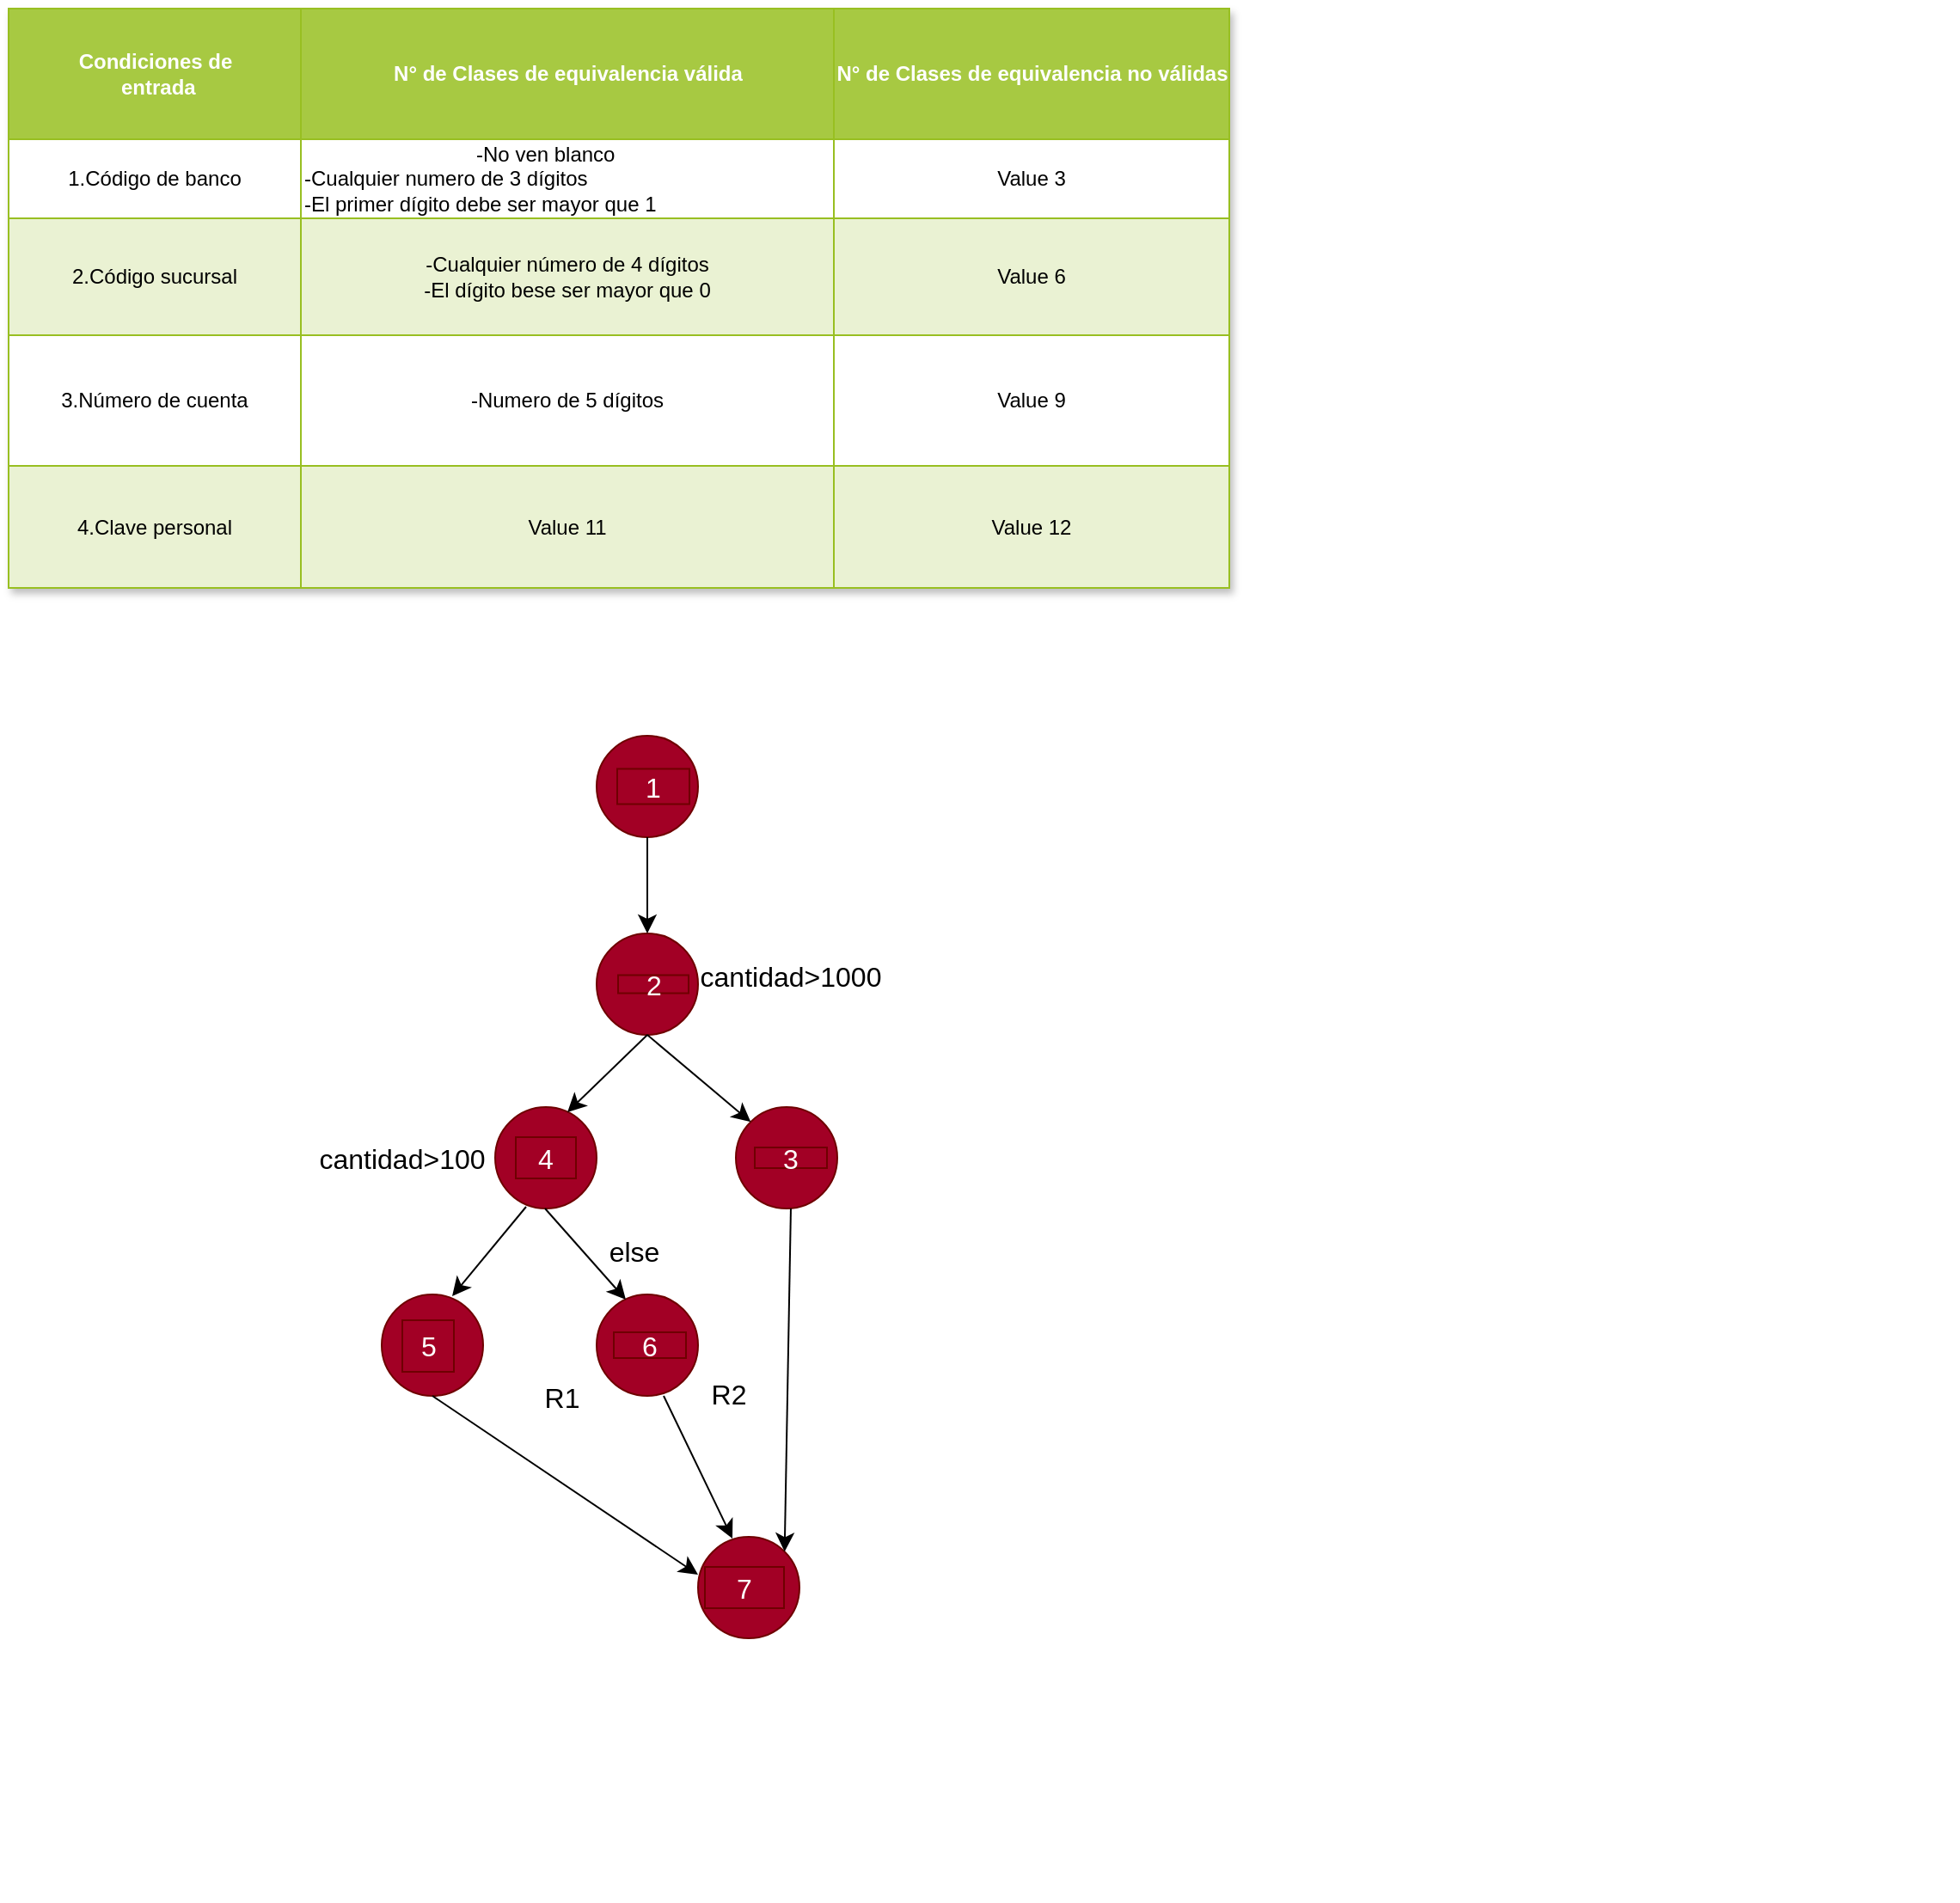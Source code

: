 <mxfile version="24.0.1" type="device">
  <diagram name="Página-1" id="TjR4Qn-Iz_r-y-ZCXcBp">
    <mxGraphModel dx="1437" dy="2355" grid="1" gridSize="10" guides="1" tooltips="1" connect="1" arrows="1" fold="1" page="1" pageScale="1" pageWidth="827" pageHeight="1169" background="none" math="0" shadow="0">
      <root>
        <mxCell id="0" />
        <mxCell id="1" parent="0" />
        <mxCell id="oUDWL8CgOT2m1cm1Y60V-58" value="&lt;span style=&quot;color: rgba(0, 0, 0, 0); font-family: monospace; font-size: 0px; text-align: start;&quot;&gt;%3CmxGraphModel%3E%3Croot%3E%3CmxCell%20id%3D%220%22%2F%3E%3CmxCell%20id%3D%221%22%20parent%3D%220%22%2F%3E%3CmxCell%20id%3D%222%22%20value%3D%22%22%20style%3D%22ellipse%3BwhiteSpace%3Dwrap%3Bhtml%3D1%3Baspect%3Dfixed%3BfillColor%3D%23a20025%3BfontColor%3D%23ffffff%3BstrokeColor%3D%236F0000%3B%22%20vertex%3D%221%22%20parent%3D%221%22%3E%3CmxGeometry%20x%3D%22-388%22%20y%3D%22-140%22%20width%3D%2259%22%20height%3D%2259%22%20as%3D%22geometry%22%2F%3E%3C%2FmxCell%3E%3CmxCell%20id%3D%223%22%20value%3D%22%22%20style%3D%22ellipse%3BwhiteSpace%3Dwrap%3Bhtml%3D1%3Baspect%3Dfixed%3BfillColor%3D%23a20025%3BfontColor%3D%23ffffff%3BstrokeColor%3D%236F0000%3B%22%20vertex%3D%221%22%20parent%3D%221%22%3E%3CmxGeometry%20x%3D%22-447%22%20y%3D%22-39%22%20width%3D%2259%22%20height%3D%2259%22%20as%3D%22geometry%22%2F%3E%3C%2FmxCell%3E%3CmxCell%20id%3D%224%22%20value%3D%22%22%20style%3D%22ellipse%3BwhiteSpace%3Dwrap%3Bhtml%3D1%3Baspect%3Dfixed%3BfillColor%3D%23a20025%3BfontColor%3D%23ffffff%3BstrokeColor%3D%236F0000%3B%22%20vertex%3D%221%22%20parent%3D%221%22%3E%3CmxGeometry%20x%3D%22-307%22%20y%3D%22-39%22%20width%3D%2259%22%20height%3D%2259%22%20as%3D%22geometry%22%2F%3E%3C%2FmxCell%3E%3CmxCell%20id%3D%225%22%20value%3D%22%22%20style%3D%22ellipse%3BwhiteSpace%3Dwrap%3Bhtml%3D1%3Baspect%3Dfixed%3BfillColor%3D%23a20025%3BstrokeColor%3D%236F0000%3BfontColor%3D%23ffffff%3B%22%20vertex%3D%221%22%20parent%3D%221%22%3E%3CmxGeometry%20x%3D%22-513%22%20y%3D%2270%22%20width%3D%2259%22%20height%3D%2259%22%20as%3D%22geometry%22%2F%3E%3C%2FmxCell%3E%3CmxCell%20id%3D%226%22%20value%3D%22%22%20style%3D%22ellipse%3BwhiteSpace%3Dwrap%3Bhtml%3D1%3Baspect%3Dfixed%3BfillColor%3D%23a20025%3BfontColor%3D%23ffffff%3BstrokeColor%3D%236F0000%3B%22%20vertex%3D%221%22%20parent%3D%221%22%3E%3CmxGeometry%20x%3D%22-388%22%20y%3D%2270%22%20width%3D%2259%22%20height%3D%2259%22%20as%3D%22geometry%22%2F%3E%3C%2FmxCell%3E%3CmxCell%20id%3D%227%22%20value%3D%22%22%20style%3D%22ellipse%3BwhiteSpace%3Dwrap%3Bhtml%3D1%3Baspect%3Dfixed%3BfillColor%3D%23a20025%3BfontColor%3D%23ffffff%3BstrokeColor%3D%236F0000%3B%22%20vertex%3D%221%22%20parent%3D%221%22%3E%3CmxGeometry%20x%3D%22-329%22%20y%3D%22211%22%20width%3D%2259%22%20height%3D%2259%22%20as%3D%22geometry%22%2F%3E%3C%2FmxCell%3E%3CmxCell%20id%3D%228%22%20value%3D%22%22%20style%3D%22endArrow%3Dclassic%3Bhtml%3D1%3Brounded%3D0%3BfontSize%3D12%3BstartSize%3D8%3BendSize%3D8%3Bcurved%3D1%3BexitX%3D0.5%3BexitY%3D1%3BexitDx%3D0%3BexitDy%3D0%3BentryX%3D0.712%3BentryY%3D0.051%3BentryDx%3D0%3BentryDy%3D0%3BentryPerimeter%3D0%3B%22%20edge%3D%221%22%20source%3D%222%22%20target%3D%223%22%20parent%3D%221%22%3E%3CmxGeometry%20width%3D%2250%22%20height%3D%2250%22%20relative%3D%221%22%20as%3D%22geometry%22%3E%3CmxPoint%20x%3D%22-400%22%20y%3D%223%22%20as%3D%22sourcePoint%22%2F%3E%3CmxPoint%20x%3D%22-350%22%20y%3D%22-47%22%20as%3D%22targetPoint%22%2F%3E%3C%2FmxGeometry%3E%3C%2FmxCell%3E%3CmxCell%20id%3D%229%22%20value%3D%22%22%20style%3D%22endArrow%3Dclassic%3Bhtml%3D1%3Brounded%3D0%3BfontSize%3D12%3BstartSize%3D8%3BendSize%3D8%3Bcurved%3D1%3BexitX%3D0.5%3BexitY%3D1%3BexitDx%3D0%3BexitDy%3D0%3BentryX%3D0%3BentryY%3D0%3BentryDx%3D0%3BentryDy%3D0%3B%22%20edge%3D%221%22%20source%3D%222%22%20target%3D%224%22%20parent%3D%221%22%3E%3CmxGeometry%20width%3D%2250%22%20height%3D%2250%22%20relative%3D%221%22%20as%3D%22geometry%22%3E%3CmxPoint%20x%3D%22-348%22%20y%3D%22-71%22%20as%3D%22sourcePoint%22%2F%3E%3CmxPoint%20x%3D%22-392%22%20y%3D%22-26%22%20as%3D%22targetPoint%22%2F%3E%3C%2FmxGeometry%3E%3C%2FmxCell%3E%3CmxCell%20id%3D%2210%22%20value%3D%22%22%20style%3D%22endArrow%3Dclassic%3Bhtml%3D1%3Brounded%3D0%3BfontSize%3D12%3BstartSize%3D8%3BendSize%3D8%3Bcurved%3D1%3BexitX%3D0.305%3BexitY%3D0.983%3BexitDx%3D0%3BexitDy%3D0%3BentryX%3D0.695%3BentryY%3D0.017%3BentryDx%3D0%3BentryDy%3D0%3BentryPerimeter%3D0%3BexitPerimeter%3D0%3B%22%20edge%3D%221%22%20source%3D%223%22%20target%3D%225%22%20parent%3D%221%22%3E%3CmxGeometry%20width%3D%2250%22%20height%3D%2250%22%20relative%3D%221%22%20as%3D%22geometry%22%3E%3CmxPoint%20x%3D%22-439%22%20y%3D%2211%22%20as%3D%22sourcePoint%22%2F%3E%3CmxPoint%20x%3D%22-486%22%20y%3D%2256%22%20as%3D%22targetPoint%22%2F%3E%3C%2FmxGeometry%3E%3C%2FmxCell%3E%3CmxCell%20id%3D%2211%22%20value%3D%22%22%20style%3D%22endArrow%3Dclassic%3Bhtml%3D1%3Brounded%3D0%3BfontSize%3D12%3BstartSize%3D8%3BendSize%3D8%3Bcurved%3D1%3BexitX%3D0.5%3BexitY%3D1%3BexitDx%3D0%3BexitDy%3D0%3BentryX%3D0.288%3BentryY%3D0.051%3BentryDx%3D0%3BentryDy%3D0%3BentryPerimeter%3D0%3B%22%20edge%3D%221%22%20target%3D%226%22%20parent%3D%221%22%3E%3CmxGeometry%20width%3D%2250%22%20height%3D%2250%22%20relative%3D%221%22%20as%3D%22geometry%22%3E%3CmxPoint%20x%3D%22-418%22%20y%3D%2220%22%20as%3D%22sourcePoint%22%2F%3E%3CmxPoint%20x%3D%22-451%22%20y%3D%2280%22%20as%3D%22targetPoint%22%2F%3E%3C%2FmxGeometry%3E%3C%2FmxCell%3E%3CmxCell%20id%3D%2212%22%20value%3D%22%22%20style%3D%22endArrow%3Dclassic%3Bhtml%3D1%3Brounded%3D0%3BfontSize%3D12%3BstartSize%3D8%3BendSize%3D8%3Bcurved%3D1%3BexitX%3D0.5%3BexitY%3D1%3BexitDx%3D0%3BexitDy%3D0%3BentryX%3D0%3BentryY%3D0.373%3BentryDx%3D0%3BentryDy%3D0%3BentryPerimeter%3D0%3B%22%20edge%3D%221%22%20source%3D%225%22%20target%3D%227%22%20parent%3D%221%22%3E%3CmxGeometry%20width%3D%2250%22%20height%3D%2250%22%20relative%3D%221%22%20as%3D%22geometry%22%3E%3CmxPoint%20x%3D%22-423%22%20y%3D%22214.5%22%20as%3D%22sourcePoint%22%2F%3E%3CmxPoint%20x%3D%22-466%22%20y%3D%22266.5%22%20as%3D%22targetPoint%22%2F%3E%3C%2FmxGeometry%3E%3C%2FmxCell%3E%3CmxCell%20id%3D%2213%22%20value%3D%22%22%20style%3D%22endArrow%3Dclassic%3Bhtml%3D1%3Brounded%3D0%3BfontSize%3D12%3BstartSize%3D8%3BendSize%3D8%3Bcurved%3D1%3BexitX%3D0.305%3BexitY%3D0.983%3BexitDx%3D0%3BexitDy%3D0%3BentryX%3D0.339%3BentryY%3D0.017%3BentryDx%3D0%3BentryDy%3D0%3BentryPerimeter%3D0%3BexitPerimeter%3D0%3B%22%20edge%3D%221%22%20target%3D%227%22%20parent%3D%221%22%3E%3CmxGeometry%20width%3D%2250%22%20height%3D%2250%22%20relative%3D%221%22%20as%3D%22geometry%22%3E%3CmxPoint%20x%3D%22-349%22%20y%3D%22129%22%20as%3D%22sourcePoint%22%2F%3E%3CmxPoint%20x%3D%22-392%22%20y%3D%22181%22%20as%3D%22targetPoint%22%2F%3E%3C%2FmxGeometry%3E%3C%2FmxCell%3E%3CmxCell%20id%3D%2214%22%20value%3D%22%22%20style%3D%22endArrow%3Dclassic%3Bhtml%3D1%3Brounded%3D0%3BfontSize%3D12%3BstartSize%3D8%3BendSize%3D8%3Bcurved%3D1%3BentryX%3D1%3BentryY%3D0%3BentryDx%3D0%3BentryDy%3D0%3BexitX%3D0.542%3BexitY%3D1%3BexitDx%3D0%3BexitDy%3D0%3BexitPerimeter%3D0%3B%22%20edge%3D%221%22%20source%3D%224%22%20target%3D%227%22%20parent%3D%221%22%3E%3CmxGeometry%20width%3D%2250%22%20height%3D%2250%22%20relative%3D%221%22%20as%3D%22geometry%22%3E%3CmxPoint%20x%3D%22-279%22%20y%3D%2223%22%20as%3D%22sourcePoint%22%2F%3E%3CmxPoint%20x%3D%22-217%22%20y%3D%22168%22%20as%3D%22targetPoint%22%2F%3E%3C%2FmxGeometry%3E%3C%2FmxCell%3E%3CmxCell%20id%3D%2215%22%20value%3D%222%22%20style%3D%22text%3Bhtml%3D1%3Balign%3Dcenter%3BverticalAlign%3Dmiddle%3BwhiteSpace%3Dwrap%3Brounded%3D0%3BfontSize%3D16%3BfillColor%3D%23a20025%3BfontColor%3D%23ffffff%3BstrokeColor%3D%236F0000%3B%22%20vertex%3D%221%22%20parent%3D%221%22%3E%3CmxGeometry%20x%3D%22-375.5%22%20y%3D%22-115.75%22%20width%3D%2241%22%20height%3D%2210.5%22%20as%3D%22geometry%22%2F%3E%3C%2FmxCell%3E%3CmxCell%20id%3D%2216%22%20value%3D%224%22%20style%3D%22text%3Bhtml%3D1%3Balign%3Dcenter%3BverticalAlign%3Dmiddle%3BwhiteSpace%3Dwrap%3Brounded%3D0%3BfontSize%3D16%3BfillColor%3D%23a20025%3BfontColor%3D%23ffffff%3BstrokeColor%3D%236F0000%3B%22%20vertex%3D%221%22%20parent%3D%221%22%3E%3CmxGeometry%20x%3D%22-435%22%20y%3D%22-21.5%22%20width%3D%2235%22%20height%3D%2224%22%20as%3D%22geometry%22%2F%3E%3C%2FmxCell%3E%3CmxCell%20id%3D%2217%22%20value%3D%22%22%20style%3D%22ellipse%3BwhiteSpace%3Dwrap%3Bhtml%3D1%3Baspect%3Dfixed%3BfillColor%3D%23a20025%3BfontColor%3D%23ffffff%3BstrokeColor%3D%236F0000%3B%22%20vertex%3D%221%22%20parent%3D%221%22%3E%3CmxGeometry%20x%3D%22-388%22%20y%3D%22-255%22%20width%3D%2259%22%20height%3D%2259%22%20as%3D%22geometry%22%2F%3E%3C%2FmxCell%3E%3CmxCell%20id%3D%2218%22%20value%3D%221%22%20style%3D%22text%3Bhtml%3D1%3Balign%3Dcenter%3BverticalAlign%3Dmiddle%3BwhiteSpace%3Dwrap%3Brounded%3D0%3BfontSize%3D16%3BfillColor%3D%23a20025%3BfontColor%3D%23ffffff%3BstrokeColor%3D%236F0000%3B%22%20vertex%3D%221%22%20parent%3D%221%22%3E%3CmxGeometry%20x%3D%22-376%22%20y%3D%22-235.75%22%20width%3D%2242%22%20height%3D%2220.5%22%20as%3D%22geometry%22%2F%3E%3C%2FmxCell%3E%3CmxCell%20id%3D%2219%22%20value%3D%22%22%20style%3D%22endArrow%3Dclassic%3Bhtml%3D1%3Brounded%3D0%3BfontSize%3D12%3BstartSize%3D8%3BendSize%3D8%3Bcurved%3D1%3BexitX%3D0.5%3BexitY%3D1%3BexitDx%3D0%3BexitDy%3D0%3BentryX%3D0.5%3BentryY%3D0%3BentryDx%3D0%3BentryDy%3D0%3B%22%20edge%3D%221%22%20source%3D%2217%22%20target%3D%222%22%20parent%3D%221%22%3E%3CmxGeometry%20width%3D%2250%22%20height%3D%2250%22%20relative%3D%221%22%20as%3D%22geometry%22%3E%3CmxPoint%20x%3D%22-357%22%20y%3D%22-140%22%20as%3D%22sourcePoint%22%2F%3E%3CmxPoint%20x%3D%22-307%22%20y%3D%22-190%22%20as%3D%22targetPoint%22%2F%3E%3C%2FmxGeometry%3E%3C%2FmxCell%3E%3CmxCell%20id%3D%2220%22%20value%3D%223%22%20style%3D%22text%3Bhtml%3D1%3Balign%3Dcenter%3BverticalAlign%3Dmiddle%3BwhiteSpace%3Dwrap%3Brounded%3D0%3BfontSize%3D16%3BfillColor%3D%23a20025%3BfontColor%3D%23ffffff%3BstrokeColor%3D%236F0000%3B%22%20vertex%3D%221%22%20parent%3D%221%22%3E%3CmxGeometry%20x%3D%22-296%22%20y%3D%22-15.5%22%20width%3D%2242%22%20height%3D%2212%22%20as%3D%22geometry%22%2F%3E%3C%2FmxCell%3E%3CmxCell%20id%3D%2221%22%20value%3D%226%22%20style%3D%22text%3Bhtml%3D1%3Balign%3Dcenter%3BverticalAlign%3Dmiddle%3BwhiteSpace%3Dwrap%3Brounded%3D0%3BfontSize%3D16%3BfillColor%3D%23a20025%3BfontColor%3D%23ffffff%3BstrokeColor%3D%236F0000%3B%22%20vertex%3D%221%22%20parent%3D%221%22%3E%3CmxGeometry%20x%3D%22-378%22%20y%3D%2292%22%20width%3D%2242%22%20height%3D%2215%22%20as%3D%22geometry%22%2F%3E%3C%2FmxCell%3E%3CmxCell%20id%3D%2222%22%20value%3D%227%22%20style%3D%22text%3Bhtml%3D1%3Balign%3Dcenter%3BverticalAlign%3Dmiddle%3BwhiteSpace%3Dwrap%3Brounded%3D0%3BfontSize%3D16%3BfillColor%3D%23a20025%3BfontColor%3D%23ffffff%3BstrokeColor%3D%236F0000%3B%22%20vertex%3D%221%22%20parent%3D%221%22%3E%3CmxGeometry%20x%3D%22-325%22%20y%3D%22228.5%22%20width%3D%2246%22%20height%3D%2224%22%20as%3D%22geometry%22%2F%3E%3C%2FmxCell%3E%3CmxCell%20id%3D%2223%22%20value%3D%22cantidad%26amp%3Bgt%3B1000%22%20style%3D%22text%3Bhtml%3D1%3Balign%3Dcenter%3BverticalAlign%3Dmiddle%3BwhiteSpace%3Dwrap%3Brounded%3D0%3BfontSize%3D16%3B%22%20vertex%3D%221%22%20parent%3D%221%22%3E%3CmxGeometry%20x%3D%22-305%22%20y%3D%22-130%22%20width%3D%2260%22%20height%3D%2230%22%20as%3D%22geometry%22%2F%3E%3C%2FmxCell%3E%3CmxCell%20id%3D%2224%22%20value%3D%22cantidad%26amp%3Bgt%3B100%22%20style%3D%22text%3Bhtml%3D1%3Balign%3Dcenter%3BverticalAlign%3Dmiddle%3BwhiteSpace%3Dwrap%3Brounded%3D0%3BfontSize%3D16%3B%22%20vertex%3D%221%22%20parent%3D%221%22%3E%3CmxGeometry%20x%3D%22-531%22%20y%3D%22-24.5%22%20width%3D%2260%22%20height%3D%2230%22%20as%3D%22geometry%22%2F%3E%3C%2FmxCell%3E%3CmxCell%20id%3D%2225%22%20value%3D%22else%22%20style%3D%22text%3Bhtml%3D1%3Balign%3Dcenter%3BverticalAlign%3Dmiddle%3BwhiteSpace%3Dwrap%3Brounded%3D0%3BfontSize%3D16%3B%22%20vertex%3D%221%22%20parent%3D%221%22%3E%3CmxGeometry%20x%3D%22-396%22%20y%3D%2230%22%20width%3D%2260%22%20height%3D%2230%22%20as%3D%22geometry%22%2F%3E%3C%2FmxCell%3E%3CmxCell%20id%3D%2226%22%20value%3D%22R1%22%20style%3D%22text%3Bhtml%3D1%3Balign%3Dcenter%3BverticalAlign%3Dmiddle%3BwhiteSpace%3Dwrap%3Brounded%3D0%3BfontSize%3D16%3B%22%20vertex%3D%221%22%20parent%3D%221%22%3E%3CmxGeometry%20x%3D%22-438%22%20y%3D%22115%22%20width%3D%2260%22%20height%3D%2230%22%20as%3D%22geometry%22%2F%3E%3C%2FmxCell%3E%3CmxCell%20id%3D%2227%22%20value%3D%22R2%22%20style%3D%22text%3Bhtml%3D1%3Balign%3Dcenter%3BverticalAlign%3Dmiddle%3BwhiteSpace%3Dwrap%3Brounded%3D0%3BfontSize%3D16%3B%22%20vertex%3D%221%22%20parent%3D%221%22%3E%3CmxGeometry%20x%3D%22-341%22%20y%3D%22113%22%20width%3D%2260%22%20height%3D%2230%22%20as%3D%22geometry%22%2F%3E%3C%2FmxCell%3E%3CmxCell%20id%3D%2228%22%20value%3D%225%22%20style%3D%22text%3Bhtml%3D1%3Balign%3Dcenter%3BverticalAlign%3Dmiddle%3Bresizable%3D0%3Bpoints%3D%5B%5D%3Bautosize%3D1%3BstrokeColor%3D%236F0000%3BfillColor%3D%23a20025%3BfontSize%3D16%3BfontColor%3D%23ffffff%3B%22%20vertex%3D%221%22%20parent%3D%221%22%3E%3CmxGeometry%20x%3D%22-501%22%20y%3D%2285%22%20width%3D%2230%22%20height%3D%2230%22%20as%3D%22geometry%22%2F%3E%3C%2FmxCell%3E%3C%2Froot%3E%3C%2FmxGraphModel%3E&lt;/span&gt;&lt;span style=&quot;color: rgba(0, 0, 0, 0); font-family: monospace; font-size: 0px; text-align: start;&quot;&gt;%3CmxGraphModel%3E%3Croot%3E%3CmxCell%20id%3D%220%22%2F%3E%3CmxCell%20id%3D%221%22%20parent%3D%220%22%2F%3E%3CmxCell%20id%3D%222%22%20value%3D%22%22%20style%3D%22ellipse%3BwhiteSpace%3Dwrap%3Bhtml%3D1%3Baspect%3Dfixed%3BfillColor%3D%23a20025%3BfontColor%3D%23ffffff%3BstrokeColor%3D%236F0000%3B%22%20vertex%3D%221%22%20parent%3D%221%22%3E%3CmxGeometry%20x%3D%22-388%22%20y%3D%22-140%22%20width%3D%2259%22%20height%3D%2259%22%20as%3D%22geometry%22%2F%3E%3C%2FmxCell%3E%3CmxCell%20id%3D%223%22%20value%3D%22%22%20style%3D%22ellipse%3BwhiteSpace%3Dwrap%3Bhtml%3D1%3Baspect%3Dfixed%3BfillColor%3D%23a20025%3BfontColor%3D%23ffffff%3BstrokeColor%3D%236F0000%3B%22%20vertex%3D%221%22%20parent%3D%221%22%3E%3CmxGeometry%20x%3D%22-447%22%20y%3D%22-39%22%20width%3D%2259%22%20height%3D%2259%22%20as%3D%22geometry%22%2F%3E%3C%2FmxCell%3E%3CmxCell%20id%3D%224%22%20value%3D%22%22%20style%3D%22ellipse%3BwhiteSpace%3Dwrap%3Bhtml%3D1%3Baspect%3Dfixed%3BfillColor%3D%23a20025%3BfontColor%3D%23ffffff%3BstrokeColor%3D%236F0000%3B%22%20vertex%3D%221%22%20parent%3D%221%22%3E%3CmxGeometry%20x%3D%22-307%22%20y%3D%22-39%22%20width%3D%2259%22%20height%3D%2259%22%20as%3D%22geometry%22%2F%3E%3C%2FmxCell%3E%3CmxCell%20id%3D%225%22%20value%3D%22%22%20style%3D%22ellipse%3BwhiteSpace%3Dwrap%3Bhtml%3D1%3Baspect%3Dfixed%3BfillColor%3D%23a20025%3BstrokeColor%3D%236F0000%3BfontColor%3D%23ffffff%3B%22%20vertex%3D%221%22%20parent%3D%221%22%3E%3CmxGeometry%20x%3D%22-513%22%20y%3D%2270%22%20width%3D%2259%22%20height%3D%2259%22%20as%3D%22geometry%22%2F%3E%3C%2FmxCell%3E%3CmxCell%20id%3D%226%22%20value%3D%22%22%20style%3D%22ellipse%3BwhiteSpace%3Dwrap%3Bhtml%3D1%3Baspect%3Dfixed%3BfillColor%3D%23a20025%3BfontColor%3D%23ffffff%3BstrokeColor%3D%236F0000%3B%22%20vertex%3D%221%22%20parent%3D%221%22%3E%3CmxGeometry%20x%3D%22-388%22%20y%3D%2270%22%20width%3D%2259%22%20height%3D%2259%22%20as%3D%22geometry%22%2F%3E%3C%2FmxCell%3E%3CmxCell%20id%3D%227%22%20value%3D%22%22%20style%3D%22ellipse%3BwhiteSpace%3Dwrap%3Bhtml%3D1%3Baspect%3Dfixed%3BfillColor%3D%23a20025%3BfontColor%3D%23ffffff%3BstrokeColor%3D%236F0000%3B%22%20vertex%3D%221%22%20parent%3D%221%22%3E%3CmxGeometry%20x%3D%22-329%22%20y%3D%22211%22%20width%3D%2259%22%20height%3D%2259%22%20as%3D%22geometry%22%2F%3E%3C%2FmxCell%3E%3CmxCell%20id%3D%228%22%20value%3D%22%22%20style%3D%22endArrow%3Dclassic%3Bhtml%3D1%3Brounded%3D0%3BfontSize%3D12%3BstartSize%3D8%3BendSize%3D8%3Bcurved%3D1%3BexitX%3D0.5%3BexitY%3D1%3BexitDx%3D0%3BexitDy%3D0%3BentryX%3D0.712%3BentryY%3D0.051%3BentryDx%3D0%3BentryDy%3D0%3BentryPerimeter%3D0%3B%22%20edge%3D%221%22%20source%3D%222%22%20target%3D%223%22%20parent%3D%221%22%3E%3CmxGeometry%20width%3D%2250%22%20height%3D%2250%22%20relative%3D%221%22%20as%3D%22geometry%22%3E%3CmxPoint%20x%3D%22-400%22%20y%3D%223%22%20as%3D%22sourcePoint%22%2F%3E%3CmxPoint%20x%3D%22-350%22%20y%3D%22-47%22%20as%3D%22targetPoint%22%2F%3E%3C%2FmxGeometry%3E%3C%2FmxCell%3E%3CmxCell%20id%3D%229%22%20value%3D%22%22%20style%3D%22endArrow%3Dclassic%3Bhtml%3D1%3Brounded%3D0%3BfontSize%3D12%3BstartSize%3D8%3BendSize%3D8%3Bcurved%3D1%3BexitX%3D0.5%3BexitY%3D1%3BexitDx%3D0%3BexitDy%3D0%3BentryX%3D0%3BentryY%3D0%3BentryDx%3D0%3BentryDy%3D0%3B%22%20edge%3D%221%22%20source%3D%222%22%20target%3D%224%22%20parent%3D%221%22%3E%3CmxGeometry%20width%3D%2250%22%20height%3D%2250%22%20relative%3D%221%22%20as%3D%22geometry%22%3E%3CmxPoint%20x%3D%22-348%22%20y%3D%22-71%22%20as%3D%22sourcePoint%22%2F%3E%3CmxPoint%20x%3D%22-392%22%20y%3D%22-26%22%20as%3D%22targetPoint%22%2F%3E%3C%2FmxGeometry%3E%3C%2FmxCell%3E%3CmxCell%20id%3D%2210%22%20value%3D%22%22%20style%3D%22endArrow%3Dclassic%3Bhtml%3D1%3Brounded%3D0%3BfontSize%3D12%3BstartSize%3D8%3BendSize%3D8%3Bcurved%3D1%3BexitX%3D0.305%3BexitY%3D0.983%3BexitDx%3D0%3BexitDy%3D0%3BentryX%3D0.695%3BentryY%3D0.017%3BentryDx%3D0%3BentryDy%3D0%3BentryPerimeter%3D0%3BexitPerimeter%3D0%3B%22%20edge%3D%221%22%20source%3D%223%22%20target%3D%225%22%20parent%3D%221%22%3E%3CmxGeometry%20width%3D%2250%22%20height%3D%2250%22%20relative%3D%221%22%20as%3D%22geometry%22%3E%3CmxPoint%20x%3D%22-439%22%20y%3D%2211%22%20as%3D%22sourcePoint%22%2F%3E%3CmxPoint%20x%3D%22-486%22%20y%3D%2256%22%20as%3D%22targetPoint%22%2F%3E%3C%2FmxGeometry%3E%3C%2FmxCell%3E%3CmxCell%20id%3D%2211%22%20value%3D%22%22%20style%3D%22endArrow%3Dclassic%3Bhtml%3D1%3Brounded%3D0%3BfontSize%3D12%3BstartSize%3D8%3BendSize%3D8%3Bcurved%3D1%3BexitX%3D0.5%3BexitY%3D1%3BexitDx%3D0%3BexitDy%3D0%3BentryX%3D0.288%3BentryY%3D0.051%3BentryDx%3D0%3BentryDy%3D0%3BentryPerimeter%3D0%3B%22%20edge%3D%221%22%20target%3D%226%22%20parent%3D%221%22%3E%3CmxGeometry%20width%3D%2250%22%20height%3D%2250%22%20relative%3D%221%22%20as%3D%22geometry%22%3E%3CmxPoint%20x%3D%22-418%22%20y%3D%2220%22%20as%3D%22sourcePoint%22%2F%3E%3CmxPoint%20x%3D%22-451%22%20y%3D%2280%22%20as%3D%22targetPoint%22%2F%3E%3C%2FmxGeometry%3E%3C%2FmxCell%3E%3CmxCell%20id%3D%2212%22%20value%3D%22%22%20style%3D%22endArrow%3Dclassic%3Bhtml%3D1%3Brounded%3D0%3BfontSize%3D12%3BstartSize%3D8%3BendSize%3D8%3Bcurved%3D1%3BexitX%3D0.5%3BexitY%3D1%3BexitDx%3D0%3BexitDy%3D0%3BentryX%3D0%3BentryY%3D0.373%3BentryDx%3D0%3BentryDy%3D0%3BentryPerimeter%3D0%3B%22%20edge%3D%221%22%20source%3D%225%22%20target%3D%227%22%20parent%3D%221%22%3E%3CmxGeometry%20width%3D%2250%22%20height%3D%2250%22%20relative%3D%221%22%20as%3D%22geometry%22%3E%3CmxPoint%20x%3D%22-423%22%20y%3D%22214.5%22%20as%3D%22sourcePoint%22%2F%3E%3CmxPoint%20x%3D%22-466%22%20y%3D%22266.5%22%20as%3D%22targetPoint%22%2F%3E%3C%2FmxGeometry%3E%3C%2FmxCell%3E%3CmxCell%20id%3D%2213%22%20value%3D%22%22%20style%3D%22endArrow%3Dclassic%3Bhtml%3D1%3Brounded%3D0%3BfontSize%3D12%3BstartSize%3D8%3BendSize%3D8%3Bcurved%3D1%3BexitX%3D0.305%3BexitY%3D0.983%3BexitDx%3D0%3BexitDy%3D0%3BentryX%3D0.339%3BentryY%3D0.017%3BentryDx%3D0%3BentryDy%3D0%3BentryPerimeter%3D0%3BexitPerimeter%3D0%3B%22%20edge%3D%221%22%20target%3D%227%22%20parent%3D%221%22%3E%3CmxGeometry%20width%3D%2250%22%20height%3D%2250%22%20relative%3D%221%22%20as%3D%22geometry%22%3E%3CmxPoint%20x%3D%22-349%22%20y%3D%22129%22%20as%3D%22sourcePoint%22%2F%3E%3CmxPoint%20x%3D%22-392%22%20y%3D%22181%22%20as%3D%22targetPoint%22%2F%3E%3C%2FmxGeometry%3E%3C%2FmxCell%3E%3CmxCell%20id%3D%2214%22%20value%3D%22%22%20style%3D%22endArrow%3Dclassic%3Bhtml%3D1%3Brounded%3D0%3BfontSize%3D12%3BstartSize%3D8%3BendSize%3D8%3Bcurved%3D1%3BentryX%3D1%3BentryY%3D0%3BentryDx%3D0%3BentryDy%3D0%3BexitX%3D0.542%3BexitY%3D1%3BexitDx%3D0%3BexitDy%3D0%3BexitPerimeter%3D0%3B%22%20edge%3D%221%22%20source%3D%224%22%20target%3D%227%22%20parent%3D%221%22%3E%3CmxGeometry%20width%3D%2250%22%20height%3D%2250%22%20relative%3D%221%22%20as%3D%22geometry%22%3E%3CmxPoint%20x%3D%22-279%22%20y%3D%2223%22%20as%3D%22sourcePoint%22%2F%3E%3CmxPoint%20x%3D%22-217%22%20y%3D%22168%22%20as%3D%22targetPoint%22%2F%3E%3C%2FmxGeometry%3E%3C%2FmxCell%3E%3CmxCell%20id%3D%2215%22%20value%3D%222%22%20style%3D%22text%3Bhtml%3D1%3Balign%3Dcenter%3BverticalAlign%3Dmiddle%3BwhiteSpace%3Dwrap%3Brounded%3D0%3BfontSize%3D16%3BfillColor%3D%23a20025%3BfontColor%3D%23ffffff%3BstrokeColor%3D%236F0000%3B%22%20vertex%3D%221%22%20parent%3D%221%22%3E%3CmxGeometry%20x%3D%22-375.5%22%20y%3D%22-115.75%22%20width%3D%2241%22%20height%3D%2210.5%22%20as%3D%22geometry%22%2F%3E%3C%2FmxCell%3E%3CmxCell%20id%3D%2216%22%20value%3D%224%22%20style%3D%22text%3Bhtml%3D1%3Balign%3Dcenter%3BverticalAlign%3Dmiddle%3BwhiteSpace%3Dwrap%3Brounded%3D0%3BfontSize%3D16%3BfillColor%3D%23a20025%3BfontColor%3D%23ffffff%3BstrokeColor%3D%236F0000%3B%22%20vertex%3D%221%22%20parent%3D%221%22%3E%3CmxGeometry%20x%3D%22-435%22%20y%3D%22-21.5%22%20width%3D%2235%22%20height%3D%2224%22%20as%3D%22geometry%22%2F%3E%3C%2FmxCell%3E%3CmxCell%20id%3D%2217%22%20value%3D%22%22%20style%3D%22ellipse%3BwhiteSpace%3Dwrap%3Bhtml%3D1%3Baspect%3Dfixed%3BfillColor%3D%23a20025%3BfontColor%3D%23ffffff%3BstrokeColor%3D%236F0000%3B%22%20vertex%3D%221%22%20parent%3D%221%22%3E%3CmxGeometry%20x%3D%22-388%22%20y%3D%22-255%22%20width%3D%2259%22%20height%3D%2259%22%20as%3D%22geometry%22%2F%3E%3C%2FmxCell%3E%3CmxCell%20id%3D%2218%22%20value%3D%221%22%20style%3D%22text%3Bhtml%3D1%3Balign%3Dcenter%3BverticalAlign%3Dmiddle%3BwhiteSpace%3Dwrap%3Brounded%3D0%3BfontSize%3D16%3BfillColor%3D%23a20025%3BfontColor%3D%23ffffff%3BstrokeColor%3D%236F0000%3B%22%20vertex%3D%221%22%20parent%3D%221%22%3E%3CmxGeometry%20x%3D%22-376%22%20y%3D%22-235.75%22%20width%3D%2242%22%20height%3D%2220.5%22%20as%3D%22geometry%22%2F%3E%3C%2FmxCell%3E%3CmxCell%20id%3D%2219%22%20value%3D%22%22%20style%3D%22endArrow%3Dclassic%3Bhtml%3D1%3Brounded%3D0%3BfontSize%3D12%3BstartSize%3D8%3BendSize%3D8%3Bcurved%3D1%3BexitX%3D0.5%3BexitY%3D1%3BexitDx%3D0%3BexitDy%3D0%3BentryX%3D0.5%3BentryY%3D0%3BentryDx%3D0%3BentryDy%3D0%3B%22%20edge%3D%221%22%20source%3D%2217%22%20target%3D%222%22%20parent%3D%221%22%3E%3CmxGeometry%20width%3D%2250%22%20height%3D%2250%22%20relative%3D%221%22%20as%3D%22geometry%22%3E%3CmxPoint%20x%3D%22-357%22%20y%3D%22-140%22%20as%3D%22sourcePoint%22%2F%3E%3CmxPoint%20x%3D%22-307%22%20y%3D%22-190%22%20as%3D%22targetPoint%22%2F%3E%3C%2FmxGeometry%3E%3C%2FmxCell%3E%3CmxCell%20id%3D%2220%22%20value%3D%223%22%20style%3D%22text%3Bhtml%3D1%3Balign%3Dcenter%3BverticalAlign%3Dmiddle%3BwhiteSpace%3Dwrap%3Brounded%3D0%3BfontSize%3D16%3BfillColor%3D%23a20025%3BfontColor%3D%23ffffff%3BstrokeColor%3D%236F0000%3B%22%20vertex%3D%221%22%20parent%3D%221%22%3E%3CmxGeometry%20x%3D%22-296%22%20y%3D%22-15.5%22%20width%3D%2242%22%20height%3D%2212%22%20as%3D%22geometry%22%2F%3E%3C%2FmxCell%3E%3CmxCell%20id%3D%2221%22%20value%3D%226%22%20style%3D%22text%3Bhtml%3D1%3Balign%3Dcenter%3BverticalAlign%3Dmiddle%3BwhiteSpace%3Dwrap%3Brounded%3D0%3BfontSize%3D16%3BfillColor%3D%23a20025%3BfontColor%3D%23ffffff%3BstrokeColor%3D%236F0000%3B%22%20vertex%3D%221%22%20parent%3D%221%22%3E%3CmxGeometry%20x%3D%22-378%22%20y%3D%2292%22%20width%3D%2242%22%20height%3D%2215%22%20as%3D%22geometry%22%2F%3E%3C%2FmxCell%3E%3CmxCell%20id%3D%2222%22%20value%3D%227%22%20style%3D%22text%3Bhtml%3D1%3Balign%3Dcenter%3BverticalAlign%3Dmiddle%3BwhiteSpace%3Dwrap%3Brounded%3D0%3BfontSize%3D16%3BfillColor%3D%23a20025%3BfontColor%3D%23ffffff%3BstrokeColor%3D%236F0000%3B%22%20vertex%3D%221%22%20parent%3D%221%22%3E%3CmxGeometry%20x%3D%22-325%22%20y%3D%22228.5%22%20width%3D%2246%22%20height%3D%2224%22%20as%3D%22geometry%22%2F%3E%3C%2FmxCell%3E%3CmxCell%20id%3D%2223%22%20value%3D%22cantidad%26amp%3Bgt%3B1000%22%20style%3D%22text%3Bhtml%3D1%3Balign%3Dcenter%3BverticalAlign%3Dmiddle%3BwhiteSpace%3Dwrap%3Brounded%3D0%3BfontSize%3D16%3B%22%20vertex%3D%221%22%20parent%3D%221%22%3E%3CmxGeometry%20x%3D%22-305%22%20y%3D%22-130%22%20width%3D%2260%22%20height%3D%2230%22%20as%3D%22geometry%22%2F%3E%3C%2FmxCell%3E%3CmxCell%20id%3D%2224%22%20value%3D%22cantidad%26amp%3Bgt%3B100%22%20style%3D%22text%3Bhtml%3D1%3Balign%3Dcenter%3BverticalAlign%3Dmiddle%3BwhiteSpace%3Dwrap%3Brounded%3D0%3BfontSize%3D16%3B%22%20vertex%3D%221%22%20parent%3D%221%22%3E%3CmxGeometry%20x%3D%22-531%22%20y%3D%22-24.5%22%20width%3D%2260%22%20height%3D%2230%22%20as%3D%22geometry%22%2F%3E%3C%2FmxCell%3E%3CmxCell%20id%3D%2225%22%20value%3D%22else%22%20style%3D%22text%3Bhtml%3D1%3Balign%3Dcenter%3BverticalAlign%3Dmiddle%3BwhiteSpace%3Dwrap%3Brounded%3D0%3BfontSize%3D16%3B%22%20vertex%3D%221%22%20parent%3D%221%22%3E%3CmxGeometry%20x%3D%22-396%22%20y%3D%2230%22%20width%3D%2260%22%20height%3D%2230%22%20as%3D%22geometry%22%2F%3E%3C%2FmxCell%3E%3CmxCell%20id%3D%2226%22%20value%3D%22R1%22%20style%3D%22text%3Bhtml%3D1%3Balign%3Dcenter%3BverticalAlign%3Dmiddle%3BwhiteSpace%3Dwrap%3Brounded%3D0%3BfontSize%3D16%3B%22%20vertex%3D%221%22%20parent%3D%221%22%3E%3CmxGeometry%20x%3D%22-438%22%20y%3D%22115%22%20width%3D%2260%22%20height%3D%2230%22%20as%3D%22geometry%22%2F%3E%3C%2FmxCell%3E%3CmxCell%20id%3D%2227%22%20value%3D%22R2%22%20style%3D%22text%3Bhtml%3D1%3Balign%3Dcenter%3BverticalAlign%3Dmiddle%3BwhiteSpace%3Dwrap%3Brounded%3D0%3BfontSize%3D16%3B%22%20vertex%3D%221%22%20parent%3D%221%22%3E%3CmxGeometry%20x%3D%22-341%22%20y%3D%22113%22%20width%3D%2260%22%20height%3D%2230%22%20as%3D%22geometry%22%2F%3E%3C%2FmxCell%3E%3CmxCell%20id%3D%2228%22%20value%3D%225%22%20style%3D%22text%3Bhtml%3D1%3Balign%3Dcenter%3BverticalAlign%3Dmiddle%3Bresizable%3D0%3Bpoints%3D%5B%5D%3Bautosize%3D1%3BstrokeColor%3D%236F0000%3BfillColor%3D%23a20025%3BfontSize%3D16%3BfontColor%3D%23ffffff%3B%22%20vertex%3D%221%22%20parent%3D%221%22%3E%3CmxGeometry%20x%3D%22-501%22%20y%3D%2285%22%20width%3D%2230%22%20height%3D%2230%22%20as%3D%22geometry%22%2F%3E%3C%2FmxCell%3E%3C%2Froot%3E%3C%2FmxGraphModel%3E&lt;/span&gt;" style="text;html=1;align=center;verticalAlign=middle;resizable=0;points=[];autosize=1;strokeColor=none;fillColor=none;fontSize=16;" vertex="1" parent="1">
          <mxGeometry x="384" y="91" width="20" height="30" as="geometry" />
        </mxCell>
        <mxCell id="oUDWL8CgOT2m1cm1Y60V-59" value="" style="ellipse;whiteSpace=wrap;html=1;aspect=fixed;fillColor=#a20025;fontColor=#ffffff;strokeColor=#6F0000;" vertex="1" parent="1">
          <mxGeometry x="-388" y="-442" width="59" height="59" as="geometry" />
        </mxCell>
        <mxCell id="oUDWL8CgOT2m1cm1Y60V-60" value="" style="ellipse;whiteSpace=wrap;html=1;aspect=fixed;fillColor=#a20025;fontColor=#ffffff;strokeColor=#6F0000;" vertex="1" parent="1">
          <mxGeometry x="-447" y="-341" width="59" height="59" as="geometry" />
        </mxCell>
        <mxCell id="oUDWL8CgOT2m1cm1Y60V-61" value="" style="ellipse;whiteSpace=wrap;html=1;aspect=fixed;fillColor=#a20025;fontColor=#ffffff;strokeColor=#6F0000;" vertex="1" parent="1">
          <mxGeometry x="-307" y="-341" width="59" height="59" as="geometry" />
        </mxCell>
        <mxCell id="oUDWL8CgOT2m1cm1Y60V-62" value="" style="ellipse;whiteSpace=wrap;html=1;aspect=fixed;fillColor=#a20025;strokeColor=#6F0000;fontColor=#ffffff;" vertex="1" parent="1">
          <mxGeometry x="-513" y="-232" width="59" height="59" as="geometry" />
        </mxCell>
        <mxCell id="oUDWL8CgOT2m1cm1Y60V-63" value="" style="ellipse;whiteSpace=wrap;html=1;aspect=fixed;fillColor=#a20025;fontColor=#ffffff;strokeColor=#6F0000;" vertex="1" parent="1">
          <mxGeometry x="-388" y="-232" width="59" height="59" as="geometry" />
        </mxCell>
        <mxCell id="oUDWL8CgOT2m1cm1Y60V-64" value="" style="ellipse;whiteSpace=wrap;html=1;aspect=fixed;fillColor=#a20025;fontColor=#ffffff;strokeColor=#6F0000;" vertex="1" parent="1">
          <mxGeometry x="-329" y="-91" width="59" height="59" as="geometry" />
        </mxCell>
        <mxCell id="oUDWL8CgOT2m1cm1Y60V-65" value="" style="endArrow=classic;html=1;rounded=0;fontSize=12;startSize=8;endSize=8;curved=1;exitX=0.5;exitY=1;exitDx=0;exitDy=0;entryX=0.712;entryY=0.051;entryDx=0;entryDy=0;entryPerimeter=0;" edge="1" parent="1" source="oUDWL8CgOT2m1cm1Y60V-59" target="oUDWL8CgOT2m1cm1Y60V-60">
          <mxGeometry width="50" height="50" relative="1" as="geometry">
            <mxPoint x="-400" y="-299" as="sourcePoint" />
            <mxPoint x="-350" y="-349" as="targetPoint" />
          </mxGeometry>
        </mxCell>
        <mxCell id="oUDWL8CgOT2m1cm1Y60V-66" value="" style="endArrow=classic;html=1;rounded=0;fontSize=12;startSize=8;endSize=8;curved=1;exitX=0.5;exitY=1;exitDx=0;exitDy=0;entryX=0;entryY=0;entryDx=0;entryDy=0;" edge="1" parent="1" source="oUDWL8CgOT2m1cm1Y60V-59" target="oUDWL8CgOT2m1cm1Y60V-61">
          <mxGeometry width="50" height="50" relative="1" as="geometry">
            <mxPoint x="-348" y="-373" as="sourcePoint" />
            <mxPoint x="-392" y="-328" as="targetPoint" />
          </mxGeometry>
        </mxCell>
        <mxCell id="oUDWL8CgOT2m1cm1Y60V-67" value="" style="endArrow=classic;html=1;rounded=0;fontSize=12;startSize=8;endSize=8;curved=1;exitX=0.305;exitY=0.983;exitDx=0;exitDy=0;entryX=0.695;entryY=0.017;entryDx=0;entryDy=0;entryPerimeter=0;exitPerimeter=0;" edge="1" parent="1" source="oUDWL8CgOT2m1cm1Y60V-60" target="oUDWL8CgOT2m1cm1Y60V-62">
          <mxGeometry width="50" height="50" relative="1" as="geometry">
            <mxPoint x="-439" y="-291" as="sourcePoint" />
            <mxPoint x="-486" y="-246" as="targetPoint" />
          </mxGeometry>
        </mxCell>
        <mxCell id="oUDWL8CgOT2m1cm1Y60V-68" value="" style="endArrow=classic;html=1;rounded=0;fontSize=12;startSize=8;endSize=8;curved=1;exitX=0.5;exitY=1;exitDx=0;exitDy=0;entryX=0.288;entryY=0.051;entryDx=0;entryDy=0;entryPerimeter=0;" edge="1" parent="1" target="oUDWL8CgOT2m1cm1Y60V-63">
          <mxGeometry width="50" height="50" relative="1" as="geometry">
            <mxPoint x="-418" y="-282" as="sourcePoint" />
            <mxPoint x="-451" y="-222" as="targetPoint" />
          </mxGeometry>
        </mxCell>
        <mxCell id="oUDWL8CgOT2m1cm1Y60V-69" value="" style="endArrow=classic;html=1;rounded=0;fontSize=12;startSize=8;endSize=8;curved=1;exitX=0.5;exitY=1;exitDx=0;exitDy=0;entryX=0;entryY=0.373;entryDx=0;entryDy=0;entryPerimeter=0;" edge="1" parent="1" source="oUDWL8CgOT2m1cm1Y60V-62" target="oUDWL8CgOT2m1cm1Y60V-64">
          <mxGeometry width="50" height="50" relative="1" as="geometry">
            <mxPoint x="-423" y="-87.5" as="sourcePoint" />
            <mxPoint x="-466" y="-35.5" as="targetPoint" />
          </mxGeometry>
        </mxCell>
        <mxCell id="oUDWL8CgOT2m1cm1Y60V-70" value="" style="endArrow=classic;html=1;rounded=0;fontSize=12;startSize=8;endSize=8;curved=1;exitX=0.305;exitY=0.983;exitDx=0;exitDy=0;entryX=0.339;entryY=0.017;entryDx=0;entryDy=0;entryPerimeter=0;exitPerimeter=0;" edge="1" parent="1" target="oUDWL8CgOT2m1cm1Y60V-64">
          <mxGeometry width="50" height="50" relative="1" as="geometry">
            <mxPoint x="-349" y="-173" as="sourcePoint" />
            <mxPoint x="-392" y="-121" as="targetPoint" />
          </mxGeometry>
        </mxCell>
        <mxCell id="oUDWL8CgOT2m1cm1Y60V-71" value="" style="endArrow=classic;html=1;rounded=0;fontSize=12;startSize=8;endSize=8;curved=1;entryX=1;entryY=0;entryDx=0;entryDy=0;exitX=0.542;exitY=1;exitDx=0;exitDy=0;exitPerimeter=0;" edge="1" parent="1" source="oUDWL8CgOT2m1cm1Y60V-61" target="oUDWL8CgOT2m1cm1Y60V-64">
          <mxGeometry width="50" height="50" relative="1" as="geometry">
            <mxPoint x="-279" y="-279" as="sourcePoint" />
            <mxPoint x="-217" y="-134" as="targetPoint" />
          </mxGeometry>
        </mxCell>
        <mxCell id="oUDWL8CgOT2m1cm1Y60V-72" value="2" style="text;html=1;align=center;verticalAlign=middle;whiteSpace=wrap;rounded=0;fontSize=16;fillColor=#a20025;fontColor=#ffffff;strokeColor=#6F0000;" vertex="1" parent="1">
          <mxGeometry x="-375.5" y="-417.75" width="41" height="10.5" as="geometry" />
        </mxCell>
        <mxCell id="oUDWL8CgOT2m1cm1Y60V-73" value="4" style="text;html=1;align=center;verticalAlign=middle;whiteSpace=wrap;rounded=0;fontSize=16;fillColor=#a20025;fontColor=#ffffff;strokeColor=#6F0000;" vertex="1" parent="1">
          <mxGeometry x="-435" y="-323.5" width="35" height="24" as="geometry" />
        </mxCell>
        <mxCell id="oUDWL8CgOT2m1cm1Y60V-74" value="" style="ellipse;whiteSpace=wrap;html=1;aspect=fixed;fillColor=#a20025;fontColor=#ffffff;strokeColor=#6F0000;" vertex="1" parent="1">
          <mxGeometry x="-388" y="-557" width="59" height="59" as="geometry" />
        </mxCell>
        <mxCell id="oUDWL8CgOT2m1cm1Y60V-75" value="1" style="text;html=1;align=center;verticalAlign=middle;whiteSpace=wrap;rounded=0;fontSize=16;fillColor=#a20025;fontColor=#ffffff;strokeColor=#6F0000;" vertex="1" parent="1">
          <mxGeometry x="-376" y="-537.75" width="42" height="20.5" as="geometry" />
        </mxCell>
        <mxCell id="oUDWL8CgOT2m1cm1Y60V-76" value="" style="endArrow=classic;html=1;rounded=0;fontSize=12;startSize=8;endSize=8;curved=1;exitX=0.5;exitY=1;exitDx=0;exitDy=0;entryX=0.5;entryY=0;entryDx=0;entryDy=0;" edge="1" parent="1" source="oUDWL8CgOT2m1cm1Y60V-74" target="oUDWL8CgOT2m1cm1Y60V-59">
          <mxGeometry width="50" height="50" relative="1" as="geometry">
            <mxPoint x="-357" y="-442" as="sourcePoint" />
            <mxPoint x="-307" y="-492" as="targetPoint" />
          </mxGeometry>
        </mxCell>
        <mxCell id="oUDWL8CgOT2m1cm1Y60V-77" value="3" style="text;html=1;align=center;verticalAlign=middle;whiteSpace=wrap;rounded=0;fontSize=16;fillColor=#a20025;fontColor=#ffffff;strokeColor=#6F0000;" vertex="1" parent="1">
          <mxGeometry x="-296" y="-317.5" width="42" height="12" as="geometry" />
        </mxCell>
        <mxCell id="oUDWL8CgOT2m1cm1Y60V-78" value="6" style="text;html=1;align=center;verticalAlign=middle;whiteSpace=wrap;rounded=0;fontSize=16;fillColor=#a20025;fontColor=#ffffff;strokeColor=#6F0000;" vertex="1" parent="1">
          <mxGeometry x="-378" y="-210" width="42" height="15" as="geometry" />
        </mxCell>
        <mxCell id="oUDWL8CgOT2m1cm1Y60V-79" value="7" style="text;html=1;align=center;verticalAlign=middle;whiteSpace=wrap;rounded=0;fontSize=16;fillColor=#a20025;fontColor=#ffffff;strokeColor=#6F0000;" vertex="1" parent="1">
          <mxGeometry x="-325" y="-73.5" width="46" height="24" as="geometry" />
        </mxCell>
        <mxCell id="oUDWL8CgOT2m1cm1Y60V-80" value="cantidad&amp;gt;1000" style="text;html=1;align=center;verticalAlign=middle;whiteSpace=wrap;rounded=0;fontSize=16;" vertex="1" parent="1">
          <mxGeometry x="-305" y="-432" width="60" height="30" as="geometry" />
        </mxCell>
        <mxCell id="oUDWL8CgOT2m1cm1Y60V-81" value="cantidad&amp;gt;100" style="text;html=1;align=center;verticalAlign=middle;whiteSpace=wrap;rounded=0;fontSize=16;" vertex="1" parent="1">
          <mxGeometry x="-531" y="-326.5" width="60" height="30" as="geometry" />
        </mxCell>
        <mxCell id="oUDWL8CgOT2m1cm1Y60V-82" value="else" style="text;html=1;align=center;verticalAlign=middle;whiteSpace=wrap;rounded=0;fontSize=16;" vertex="1" parent="1">
          <mxGeometry x="-396" y="-272" width="60" height="30" as="geometry" />
        </mxCell>
        <mxCell id="oUDWL8CgOT2m1cm1Y60V-83" value="R1" style="text;html=1;align=center;verticalAlign=middle;whiteSpace=wrap;rounded=0;fontSize=16;" vertex="1" parent="1">
          <mxGeometry x="-438" y="-187" width="60" height="30" as="geometry" />
        </mxCell>
        <mxCell id="oUDWL8CgOT2m1cm1Y60V-84" value="R2" style="text;html=1;align=center;verticalAlign=middle;whiteSpace=wrap;rounded=0;fontSize=16;" vertex="1" parent="1">
          <mxGeometry x="-341" y="-189" width="60" height="30" as="geometry" />
        </mxCell>
        <mxCell id="oUDWL8CgOT2m1cm1Y60V-85" value="5" style="text;html=1;align=center;verticalAlign=middle;resizable=0;points=[];autosize=1;strokeColor=#6F0000;fillColor=#a20025;fontSize=16;fontColor=#ffffff;" vertex="1" parent="1">
          <mxGeometry x="-501" y="-217" width="30" height="30" as="geometry" />
        </mxCell>
        <mxCell id="oUDWL8CgOT2m1cm1Y60V-156" value="Assets" style="childLayout=tableLayout;recursiveResize=0;strokeColor=#98bf21;fillColor=#A7C942;shadow=1;" vertex="1" parent="1">
          <mxGeometry x="-730" y="-980" width="710" height="337" as="geometry" />
        </mxCell>
        <mxCell id="oUDWL8CgOT2m1cm1Y60V-157" style="shape=tableRow;horizontal=0;startSize=0;swimlaneHead=0;swimlaneBody=0;top=0;left=0;bottom=0;right=0;dropTarget=0;collapsible=0;recursiveResize=0;expand=0;fontStyle=0;strokeColor=inherit;fillColor=#ffffff;" vertex="1" parent="oUDWL8CgOT2m1cm1Y60V-156">
          <mxGeometry width="710" height="76" as="geometry" />
        </mxCell>
        <mxCell id="oUDWL8CgOT2m1cm1Y60V-158" value="Condiciones de&lt;div&gt;&amp;nbsp;entrada&lt;/div&gt;" style="connectable=0;recursiveResize=0;strokeColor=inherit;fillColor=#A7C942;align=center;fontStyle=1;fontColor=#FFFFFF;html=1;" vertex="1" parent="oUDWL8CgOT2m1cm1Y60V-157">
          <mxGeometry width="170" height="76" as="geometry">
            <mxRectangle width="170" height="76" as="alternateBounds" />
          </mxGeometry>
        </mxCell>
        <mxCell id="oUDWL8CgOT2m1cm1Y60V-159" value="N° de Clases de equivalencia válida" style="connectable=0;recursiveResize=0;strokeColor=inherit;fillColor=#A7C942;align=center;fontStyle=1;fontColor=#FFFFFF;html=1;" vertex="1" parent="oUDWL8CgOT2m1cm1Y60V-157">
          <mxGeometry x="170" width="310" height="76" as="geometry">
            <mxRectangle width="310" height="76" as="alternateBounds" />
          </mxGeometry>
        </mxCell>
        <mxCell id="oUDWL8CgOT2m1cm1Y60V-160" value="N° de Clases de equivalencia no válidas" style="connectable=0;recursiveResize=0;strokeColor=inherit;fillColor=#A7C942;align=center;fontStyle=1;fontColor=#FFFFFF;html=1;" vertex="1" parent="oUDWL8CgOT2m1cm1Y60V-157">
          <mxGeometry x="480" width="230" height="76" as="geometry">
            <mxRectangle width="230" height="76" as="alternateBounds" />
          </mxGeometry>
        </mxCell>
        <mxCell id="oUDWL8CgOT2m1cm1Y60V-161" value="" style="shape=tableRow;horizontal=0;startSize=0;swimlaneHead=0;swimlaneBody=0;top=0;left=0;bottom=0;right=0;dropTarget=0;collapsible=0;recursiveResize=0;expand=0;fontStyle=0;strokeColor=inherit;fillColor=#ffffff;" vertex="1" parent="oUDWL8CgOT2m1cm1Y60V-156">
          <mxGeometry y="76" width="710" height="46" as="geometry" />
        </mxCell>
        <mxCell id="oUDWL8CgOT2m1cm1Y60V-162" value="1.Código de banco" style="connectable=0;recursiveResize=0;strokeColor=inherit;fillColor=inherit;align=center;whiteSpace=wrap;html=1;" vertex="1" parent="oUDWL8CgOT2m1cm1Y60V-161">
          <mxGeometry width="170" height="46" as="geometry">
            <mxRectangle width="170" height="46" as="alternateBounds" />
          </mxGeometry>
        </mxCell>
        <mxCell id="oUDWL8CgOT2m1cm1Y60V-163" value="&lt;div style=&quot;&quot;&gt;&lt;span style=&quot;background-color: initial;&quot;&gt;&amp;nbsp; &amp;nbsp; &amp;nbsp; &amp;nbsp; &amp;nbsp; &amp;nbsp; &amp;nbsp; &amp;nbsp; &amp;nbsp; &amp;nbsp; &amp;nbsp; &amp;nbsp; &amp;nbsp; &amp;nbsp; &amp;nbsp; -No ven blanco&lt;/span&gt;&lt;/div&gt;&lt;div style=&quot;&quot;&gt;-Cualquier numero de 3 dígitos&lt;/div&gt;&lt;div style=&quot;&quot;&gt;-El primer dígito debe ser mayor que 1&lt;/div&gt;" style="connectable=0;recursiveResize=0;strokeColor=inherit;fillColor=inherit;align=left;whiteSpace=wrap;html=1;" vertex="1" parent="oUDWL8CgOT2m1cm1Y60V-161">
          <mxGeometry x="170" width="310" height="46" as="geometry">
            <mxRectangle width="310" height="46" as="alternateBounds" />
          </mxGeometry>
        </mxCell>
        <mxCell id="oUDWL8CgOT2m1cm1Y60V-164" value="Value 3" style="connectable=0;recursiveResize=0;strokeColor=inherit;fillColor=inherit;align=center;whiteSpace=wrap;html=1;" vertex="1" parent="oUDWL8CgOT2m1cm1Y60V-161">
          <mxGeometry x="480" width="230" height="46" as="geometry">
            <mxRectangle width="230" height="46" as="alternateBounds" />
          </mxGeometry>
        </mxCell>
        <mxCell id="oUDWL8CgOT2m1cm1Y60V-165" value="" style="shape=tableRow;horizontal=0;startSize=0;swimlaneHead=0;swimlaneBody=0;top=0;left=0;bottom=0;right=0;dropTarget=0;collapsible=0;recursiveResize=0;expand=0;fontStyle=1;strokeColor=inherit;fillColor=#EAF2D3;" vertex="1" parent="oUDWL8CgOT2m1cm1Y60V-156">
          <mxGeometry y="122" width="710" height="68" as="geometry" />
        </mxCell>
        <mxCell id="oUDWL8CgOT2m1cm1Y60V-166" value="2.Código sucursal" style="connectable=0;recursiveResize=0;strokeColor=inherit;fillColor=inherit;whiteSpace=wrap;html=1;" vertex="1" parent="oUDWL8CgOT2m1cm1Y60V-165">
          <mxGeometry width="170" height="68" as="geometry">
            <mxRectangle width="170" height="68" as="alternateBounds" />
          </mxGeometry>
        </mxCell>
        <mxCell id="oUDWL8CgOT2m1cm1Y60V-167" value="-Cualquier número de 4 dígitos&lt;div&gt;-El dígito bese ser mayor que 0&lt;/div&gt;" style="connectable=0;recursiveResize=0;strokeColor=inherit;fillColor=inherit;whiteSpace=wrap;html=1;" vertex="1" parent="oUDWL8CgOT2m1cm1Y60V-165">
          <mxGeometry x="170" width="310" height="68" as="geometry">
            <mxRectangle width="310" height="68" as="alternateBounds" />
          </mxGeometry>
        </mxCell>
        <mxCell id="oUDWL8CgOT2m1cm1Y60V-168" value="Value 6" style="connectable=0;recursiveResize=0;strokeColor=inherit;fillColor=inherit;whiteSpace=wrap;html=1;" vertex="1" parent="oUDWL8CgOT2m1cm1Y60V-165">
          <mxGeometry x="480" width="230" height="68" as="geometry">
            <mxRectangle width="230" height="68" as="alternateBounds" />
          </mxGeometry>
        </mxCell>
        <mxCell id="oUDWL8CgOT2m1cm1Y60V-169" value="" style="shape=tableRow;horizontal=0;startSize=0;swimlaneHead=0;swimlaneBody=0;top=0;left=0;bottom=0;right=0;dropTarget=0;collapsible=0;recursiveResize=0;expand=0;fontStyle=0;strokeColor=inherit;fillColor=#ffffff;" vertex="1" parent="oUDWL8CgOT2m1cm1Y60V-156">
          <mxGeometry y="190" width="710" height="76" as="geometry" />
        </mxCell>
        <mxCell id="oUDWL8CgOT2m1cm1Y60V-170" value="3.Número de cuenta" style="connectable=0;recursiveResize=0;strokeColor=inherit;fillColor=inherit;fontStyle=0;align=center;whiteSpace=wrap;html=1;" vertex="1" parent="oUDWL8CgOT2m1cm1Y60V-169">
          <mxGeometry width="170" height="76" as="geometry">
            <mxRectangle width="170" height="76" as="alternateBounds" />
          </mxGeometry>
        </mxCell>
        <mxCell id="oUDWL8CgOT2m1cm1Y60V-171" value="-Numero de 5 dígitos" style="connectable=0;recursiveResize=0;strokeColor=inherit;fillColor=inherit;fontStyle=0;align=center;whiteSpace=wrap;html=1;" vertex="1" parent="oUDWL8CgOT2m1cm1Y60V-169">
          <mxGeometry x="170" width="310" height="76" as="geometry">
            <mxRectangle width="310" height="76" as="alternateBounds" />
          </mxGeometry>
        </mxCell>
        <mxCell id="oUDWL8CgOT2m1cm1Y60V-172" value="Value 9" style="connectable=0;recursiveResize=0;strokeColor=inherit;fillColor=inherit;fontStyle=0;align=center;whiteSpace=wrap;html=1;" vertex="1" parent="oUDWL8CgOT2m1cm1Y60V-169">
          <mxGeometry x="480" width="230" height="76" as="geometry">
            <mxRectangle width="230" height="76" as="alternateBounds" />
          </mxGeometry>
        </mxCell>
        <mxCell id="oUDWL8CgOT2m1cm1Y60V-173" value="" style="shape=tableRow;horizontal=0;startSize=0;swimlaneHead=0;swimlaneBody=0;top=0;left=0;bottom=0;right=0;dropTarget=0;collapsible=0;recursiveResize=0;expand=0;fontStyle=1;strokeColor=inherit;fillColor=#EAF2D3;" vertex="1" parent="oUDWL8CgOT2m1cm1Y60V-156">
          <mxGeometry y="266" width="710" height="71" as="geometry" />
        </mxCell>
        <mxCell id="oUDWL8CgOT2m1cm1Y60V-174" value="4.Clave personal" style="connectable=0;recursiveResize=0;strokeColor=inherit;fillColor=inherit;whiteSpace=wrap;html=1;" vertex="1" parent="oUDWL8CgOT2m1cm1Y60V-173">
          <mxGeometry width="170" height="71" as="geometry">
            <mxRectangle width="170" height="71" as="alternateBounds" />
          </mxGeometry>
        </mxCell>
        <mxCell id="oUDWL8CgOT2m1cm1Y60V-175" value="Value 11" style="connectable=0;recursiveResize=0;strokeColor=inherit;fillColor=inherit;whiteSpace=wrap;html=1;" vertex="1" parent="oUDWL8CgOT2m1cm1Y60V-173">
          <mxGeometry x="170" width="310" height="71" as="geometry">
            <mxRectangle width="310" height="71" as="alternateBounds" />
          </mxGeometry>
        </mxCell>
        <mxCell id="oUDWL8CgOT2m1cm1Y60V-176" value="Value 12" style="connectable=0;recursiveResize=0;strokeColor=inherit;fillColor=inherit;whiteSpace=wrap;html=1;" vertex="1" parent="oUDWL8CgOT2m1cm1Y60V-173">
          <mxGeometry x="480" width="230" height="71" as="geometry">
            <mxRectangle width="230" height="71" as="alternateBounds" />
          </mxGeometry>
        </mxCell>
      </root>
    </mxGraphModel>
  </diagram>
</mxfile>
